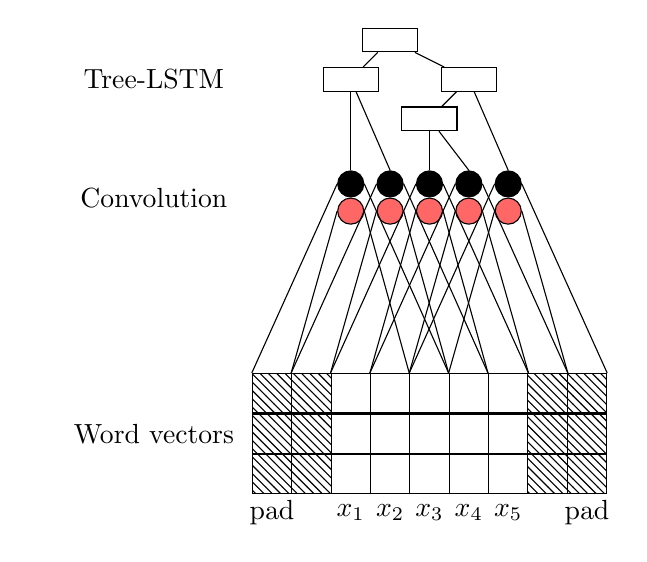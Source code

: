 \usetikzlibrary{matrix}
\usetikzlibrary{patterns}
\tikzset{
	sq1/.style={rectangle, minimum width=0.5cm, minimum height=0.5cm, text centered, draw=black},
	sq1m/.style={rectangle, minimum width=0.7cm, minimum height=0.3cm, text centered, draw=black},
	sq1p/.style={rectangle, minimum width=0.5cm, minimum height=0.5cm, text centered, draw=black, pattern=north west lines},
	circ/.style={circle, minimum width=0.3cm, minimum height=0.3cm, text centered, draw=black},
	arrow/.style={thick,->},
	sqvec/.style={matrix,matrix of nodes,nodes in empty cells},
}
\tikzstyle{cir} = [circle, minimum width=0.7cm, minimum height=0.7cm, text centered, draw=black ]

\begin{tikzpicture}
\node [sqvec,nodes={circ},      
every even row/.style = { nodes={fill=red!60}},
every odd row/.style = { nodes={fill=black!100}}] (c1) at (1.5,8.5) {
	\\
	\\ 
};  

\node [sqvec,nodes={circ},      
every even row/.style = { nodes={fill=red!60}},
every odd row/.style = { nodes={fill=black!100}}] (c2) at (2,8.5) {
	\\
	\\ 
};  

\node [sqvec,nodes={circ},      
every even row/.style = { nodes={fill=red!60}},
every odd row/.style = { nodes={fill=black!100}}] (c3) at (2.5,8.5) {
	\\
	\\ 
};  

\node [sqvec,nodes={circ},      
every even row/.style = { nodes={fill=red!60}},
every odd row/.style = { nodes={fill=black!100}}] (c4) at (3,8.5) {
	\\
	\\ 
};  

\node [sqvec,nodes={circ},      
every even row/.style = { nodes={fill=red!60}},
every odd row/.style = { nodes={fill=black!100}}] (c5) at (3.5,8.5) {
	\\
	\\ 
};  


\node [sqvec,column sep=-\pgflinewidth,nodes={sq1}] (v) at (2.5,5.5) {
	&&&&\\
	&&&&\\
	&&&&\\
};   

\node [sqvec,column sep=-\pgflinewidth,nodes={sq1p}] (v1) at (1,5.5) {
	\\
	\\
	\\
};   
\node [sqvec,column sep=-\pgflinewidth,nodes={sq1p}] (v2) at (0.5,5.5) {
	\\
	\\
	\\
};   
\node [sqvec,column sep=-\pgflinewidth,nodes={sq1p}] (v3) at (4,5.5) {
	\\
	\\
	\\
};   
\node [sqvec,column sep=-\pgflinewidth,nodes={sq1p}] (v4) at (4.5,5.5) {
	\\
	\\
	\\
};   

\draw (v1-1-1.north west) -- (c1-2-1.west); % inner left
\draw (v-1-3.north west) -- (c1-2-1.east); % inner right
\draw (v2-1-1.north west) -- (c1-1-1.west); % outer left
\draw (v-1-4.north west) -- (c1-1-1.east); % outer right

\draw (v-1-1.north west) -- (c2-2-1.west); % inner left
\draw (v-1-4.north west) -- (c2-2-1.east); % inner right
\draw (v1-1-1.north west) -- (c2-1-1.west); % outer left
\draw (v-1-5.north west) -- (c2-1-1.east); % outer right

\draw (v-1-2.north west) -- (c3-2-1.west); % inner left
\draw (v-1-5.north west) -- (c3-2-1.east); % inner right
\draw (v-1-1.north west) -- (c3-1-1.west); % outer left
\draw (v-1-5.north east) -- (c3-1-1.east); % outer right

\draw (v-1-3.north west) -- (c4-2-1.west); % inner left
\draw (v-1-5.north east) -- (c4-2-1.east); % inner right
\draw (v-1-2.north west) -- (c4-1-1.west); % outer left
\draw (v3-1-1.north east) -- (c4-1-1.east); % outer right

\draw (v-1-4.north west) -- (c5-2-1.west); % inner left
\draw (v3-1-1.north east) -- (c5-2-1.east); % inner right
\draw (v-1-3.north west) -- (c5-1-1.west); % outer left
\draw (v4-1-1.north east) -- (c5-1-1.east); % outer right


\node [sq1m] (v8) at (2,10.5) {};
\node [sq1m] (v7) at (1.5,10) {};
\node [sq1m] (v6) at (3,10) {};
\node [sq1m] (v5) at (2.5,9.5) {};
% \draw  (c3) edge (v5);
% \draw  (c4) edge (v5);
\draw  (v5) edge (v6);
% \draw  (c5) edge (v6);
% \draw  (c1) edge (v7);
\draw  (v7) edge (v8);
% \draw  (c2) edge (v7);
\draw  (v6) edge (v8);



\node at (0.5,4.5) {pad};
% \node at (1,4) {pad};
\node at (1.5,4.5) {$x_1$};
\node at (2,4.5) {$x_2$};
\node at (2.5,4.5) {$x_3$};
\node at (3,4.5) {$x_4$};
\node at (3.5,4.5) {$x_5$};
\node at (4.5,4.5) {pad};
% \node at (4.5,4) {pad};

\node at (-1,8.5) {Convolution};
\node at (-1,5.5) {Word vectors};
\node at (-1,10) {Tree-LSTM};

% connect lstm to circle
\draw  (v7) edge (c1-1-1.north);
\draw  (v7) edge (c2-1-1.north);
\draw  (v5) edge (c3-1-1.north);
\draw  (v5) edge (c4-1-1.north);
\draw  (v6) edge (c5-1-1.north);
\end{tikzpicture}